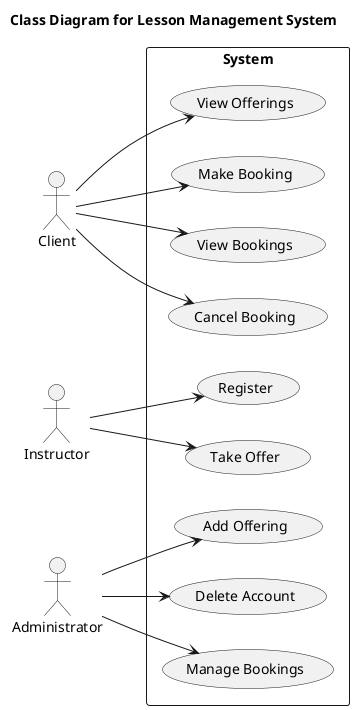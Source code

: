 @startuml
title Class Diagram for Lesson Management System
left to right direction

actor Client as Cli
actor Instructor as Inst
actor Administrator as Ad

rectangle System {
usecase "View Offerings" as ViewOfferings
usecase "Make Booking" as MakeBooking
usecase "View Bookings" as ViewBookings
usecase "Cancel Booking" as CancelBooking
usecase "Register" as Register
usecase "Take Offer" as TakeOffer
usecase "Add Offering" as AddOffer
usecase "Delete Account" as Delete
usecase "Manage Bookings" as Manage
}


Cli --> MakeBooking
Cli --> ViewBookings
Cli --> CancelBooking
Cli --> ViewOfferings

Inst --> Register
Inst --> TakeOffer

Ad --> AddOffer
Ad --> Delete
Ad --> Manage

@enduml
